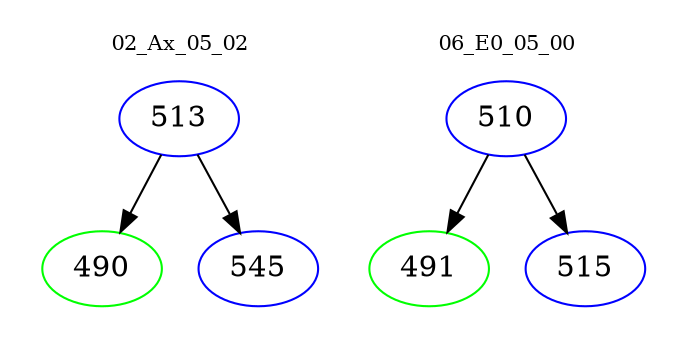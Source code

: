digraph{
subgraph cluster_0 {
color = white
label = "02_Ax_05_02";
fontsize=10;
T0_513 [label="513", color="blue"]
T0_513 -> T0_490 [color="black"]
T0_490 [label="490", color="green"]
T0_513 -> T0_545 [color="black"]
T0_545 [label="545", color="blue"]
}
subgraph cluster_1 {
color = white
label = "06_E0_05_00";
fontsize=10;
T1_510 [label="510", color="blue"]
T1_510 -> T1_491 [color="black"]
T1_491 [label="491", color="green"]
T1_510 -> T1_515 [color="black"]
T1_515 [label="515", color="blue"]
}
}

